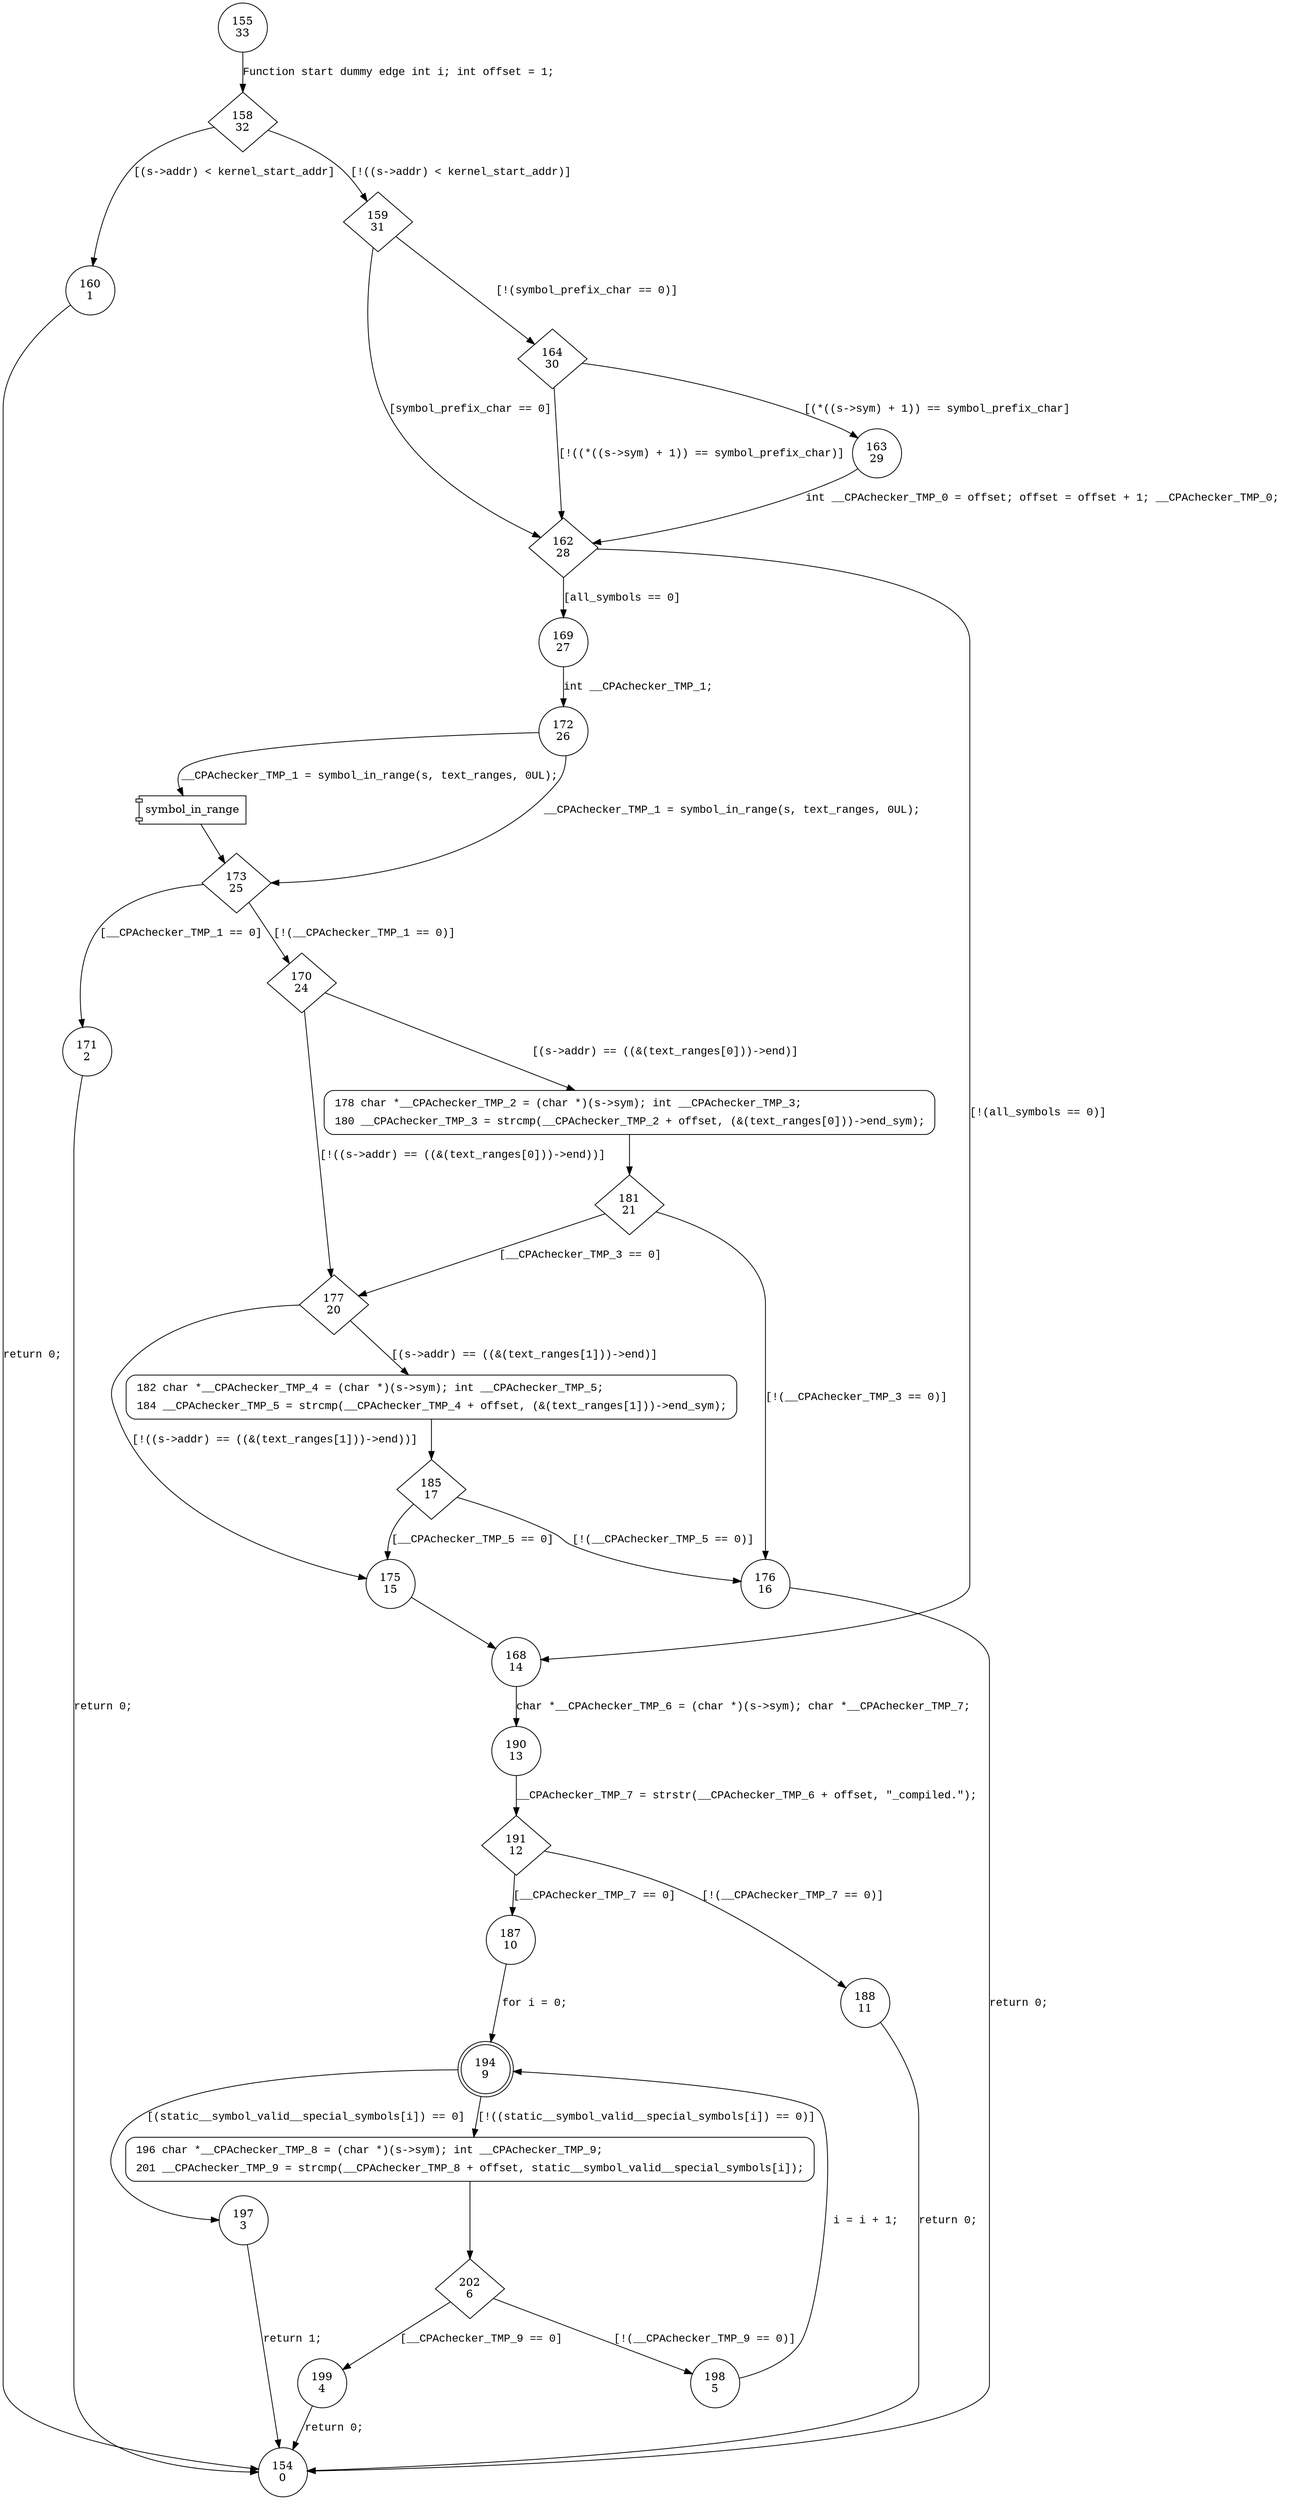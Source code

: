 digraph symbol_valid {
155 [shape="circle" label="155\n33"]
158 [shape="diamond" label="158\n32"]
160 [shape="circle" label="160\n1"]
159 [shape="diamond" label="159\n31"]
162 [shape="diamond" label="162\n28"]
164 [shape="diamond" label="164\n30"]
163 [shape="circle" label="163\n29"]
169 [shape="circle" label="169\n27"]
168 [shape="circle" label="168\n14"]
190 [shape="circle" label="190\n13"]
191 [shape="diamond" label="191\n12"]
187 [shape="circle" label="187\n10"]
188 [shape="circle" label="188\n11"]
194 [shape="doublecircle" label="194\n9"]
197 [shape="circle" label="197\n3"]
196 [shape="circle" label="196\n8"]
202 [shape="diamond" label="202\n6"]
199 [shape="circle" label="199\n4"]
198 [shape="circle" label="198\n5"]
154 [shape="circle" label="154\n0"]
172 [shape="circle" label="172\n26"]
173 [shape="diamond" label="173\n25"]
171 [shape="circle" label="171\n2"]
170 [shape="diamond" label="170\n24"]
178 [shape="circle" label="178\n23"]
177 [shape="diamond" label="177\n20"]
182 [shape="circle" label="182\n19"]
175 [shape="circle" label="175\n15"]
185 [shape="diamond" label="185\n17"]
176 [shape="circle" label="176\n16"]
181 [shape="diamond" label="181\n21"]
196 [style="filled,bold" penwidth="1" fillcolor="white" fontname="Courier New" shape="Mrecord" label=<<table border="0" cellborder="0" cellpadding="3" bgcolor="white"><tr><td align="right">196</td><td align="left">char *__CPAchecker_TMP_8 = (char *)(s-&gt;sym); int __CPAchecker_TMP_9;</td></tr><tr><td align="right">201</td><td align="left">__CPAchecker_TMP_9 = strcmp(__CPAchecker_TMP_8 + offset, static__symbol_valid__special_symbols[i]);</td></tr></table>>]
196 -> 202[label=""]
182 [style="filled,bold" penwidth="1" fillcolor="white" fontname="Courier New" shape="Mrecord" label=<<table border="0" cellborder="0" cellpadding="3" bgcolor="white"><tr><td align="right">182</td><td align="left">char *__CPAchecker_TMP_4 = (char *)(s-&gt;sym); int __CPAchecker_TMP_5;</td></tr><tr><td align="right">184</td><td align="left">__CPAchecker_TMP_5 = strcmp(__CPAchecker_TMP_4 + offset, (&amp;(text_ranges[1]))-&gt;end_sym);</td></tr></table>>]
182 -> 185[label=""]
178 [style="filled,bold" penwidth="1" fillcolor="white" fontname="Courier New" shape="Mrecord" label=<<table border="0" cellborder="0" cellpadding="3" bgcolor="white"><tr><td align="right">178</td><td align="left">char *__CPAchecker_TMP_2 = (char *)(s-&gt;sym); int __CPAchecker_TMP_3;</td></tr><tr><td align="right">180</td><td align="left">__CPAchecker_TMP_3 = strcmp(__CPAchecker_TMP_2 + offset, (&amp;(text_ranges[0]))-&gt;end_sym);</td></tr></table>>]
178 -> 181[label=""]
155 -> 158 [label="Function start dummy edge int i; int offset = 1;" fontname="Courier New"]
158 -> 160 [label="[(s->addr) < kernel_start_addr]" fontname="Courier New"]
158 -> 159 [label="[!((s->addr) < kernel_start_addr)]" fontname="Courier New"]
159 -> 162 [label="[symbol_prefix_char == 0]" fontname="Courier New"]
159 -> 164 [label="[!(symbol_prefix_char == 0)]" fontname="Courier New"]
164 -> 163 [label="[(*((s->sym) + 1)) == symbol_prefix_char]" fontname="Courier New"]
164 -> 162 [label="[!((*((s->sym) + 1)) == symbol_prefix_char)]" fontname="Courier New"]
162 -> 169 [label="[all_symbols == 0]" fontname="Courier New"]
162 -> 168 [label="[!(all_symbols == 0)]" fontname="Courier New"]
168 -> 190 [label="char *__CPAchecker_TMP_6 = (char *)(s->sym); char *__CPAchecker_TMP_7;" fontname="Courier New"]
191 -> 187 [label="[__CPAchecker_TMP_7 == 0]" fontname="Courier New"]
191 -> 188 [label="[!(__CPAchecker_TMP_7 == 0)]" fontname="Courier New"]
187 -> 194 [label="for i = 0;" fontname="Courier New"]
194 -> 197 [label="[(static__symbol_valid__special_symbols[i]) == 0]" fontname="Courier New"]
194 -> 196 [label="[!((static__symbol_valid__special_symbols[i]) == 0)]" fontname="Courier New"]
202 -> 199 [label="[__CPAchecker_TMP_9 == 0]" fontname="Courier New"]
202 -> 198 [label="[!(__CPAchecker_TMP_9 == 0)]" fontname="Courier New"]
199 -> 154 [label="return 0;" fontname="Courier New"]
169 -> 172 [label="int __CPAchecker_TMP_1;" fontname="Courier New"]
100029 [shape="component" label="symbol_in_range"]
172 -> 100029 [label="__CPAchecker_TMP_1 = symbol_in_range(s, text_ranges, 0UL);" fontname="Courier New"]
100029 -> 173 [label="" fontname="Courier New"]
172 -> 173 [label="__CPAchecker_TMP_1 = symbol_in_range(s, text_ranges, 0UL);" fontname="Courier New"]
173 -> 171 [label="[__CPAchecker_TMP_1 == 0]" fontname="Courier New"]
173 -> 170 [label="[!(__CPAchecker_TMP_1 == 0)]" fontname="Courier New"]
170 -> 178 [label="[(s->addr) == ((&(text_ranges[0]))->end)]" fontname="Courier New"]
170 -> 177 [label="[!((s->addr) == ((&(text_ranges[0]))->end))]" fontname="Courier New"]
177 -> 182 [label="[(s->addr) == ((&(text_ranges[1]))->end)]" fontname="Courier New"]
177 -> 175 [label="[!((s->addr) == ((&(text_ranges[1]))->end))]" fontname="Courier New"]
175 -> 168 [label="" fontname="Courier New"]
185 -> 175 [label="[__CPAchecker_TMP_5 == 0]" fontname="Courier New"]
185 -> 176 [label="[!(__CPAchecker_TMP_5 == 0)]" fontname="Courier New"]
176 -> 154 [label="return 0;" fontname="Courier New"]
181 -> 177 [label="[__CPAchecker_TMP_3 == 0]" fontname="Courier New"]
181 -> 176 [label="[!(__CPAchecker_TMP_3 == 0)]" fontname="Courier New"]
163 -> 162 [label="int __CPAchecker_TMP_0 = offset; offset = offset + 1; __CPAchecker_TMP_0; " fontname="Courier New"]
190 -> 191 [label="__CPAchecker_TMP_7 = strstr(__CPAchecker_TMP_6 + offset, \"_compiled.\");" fontname="Courier New"]
188 -> 154 [label="return 0;" fontname="Courier New"]
198 -> 194 [label=" i = i + 1;" fontname="Courier New"]
197 -> 154 [label="return 1;" fontname="Courier New"]
171 -> 154 [label="return 0;" fontname="Courier New"]
160 -> 154 [label="return 0;" fontname="Courier New"]
}